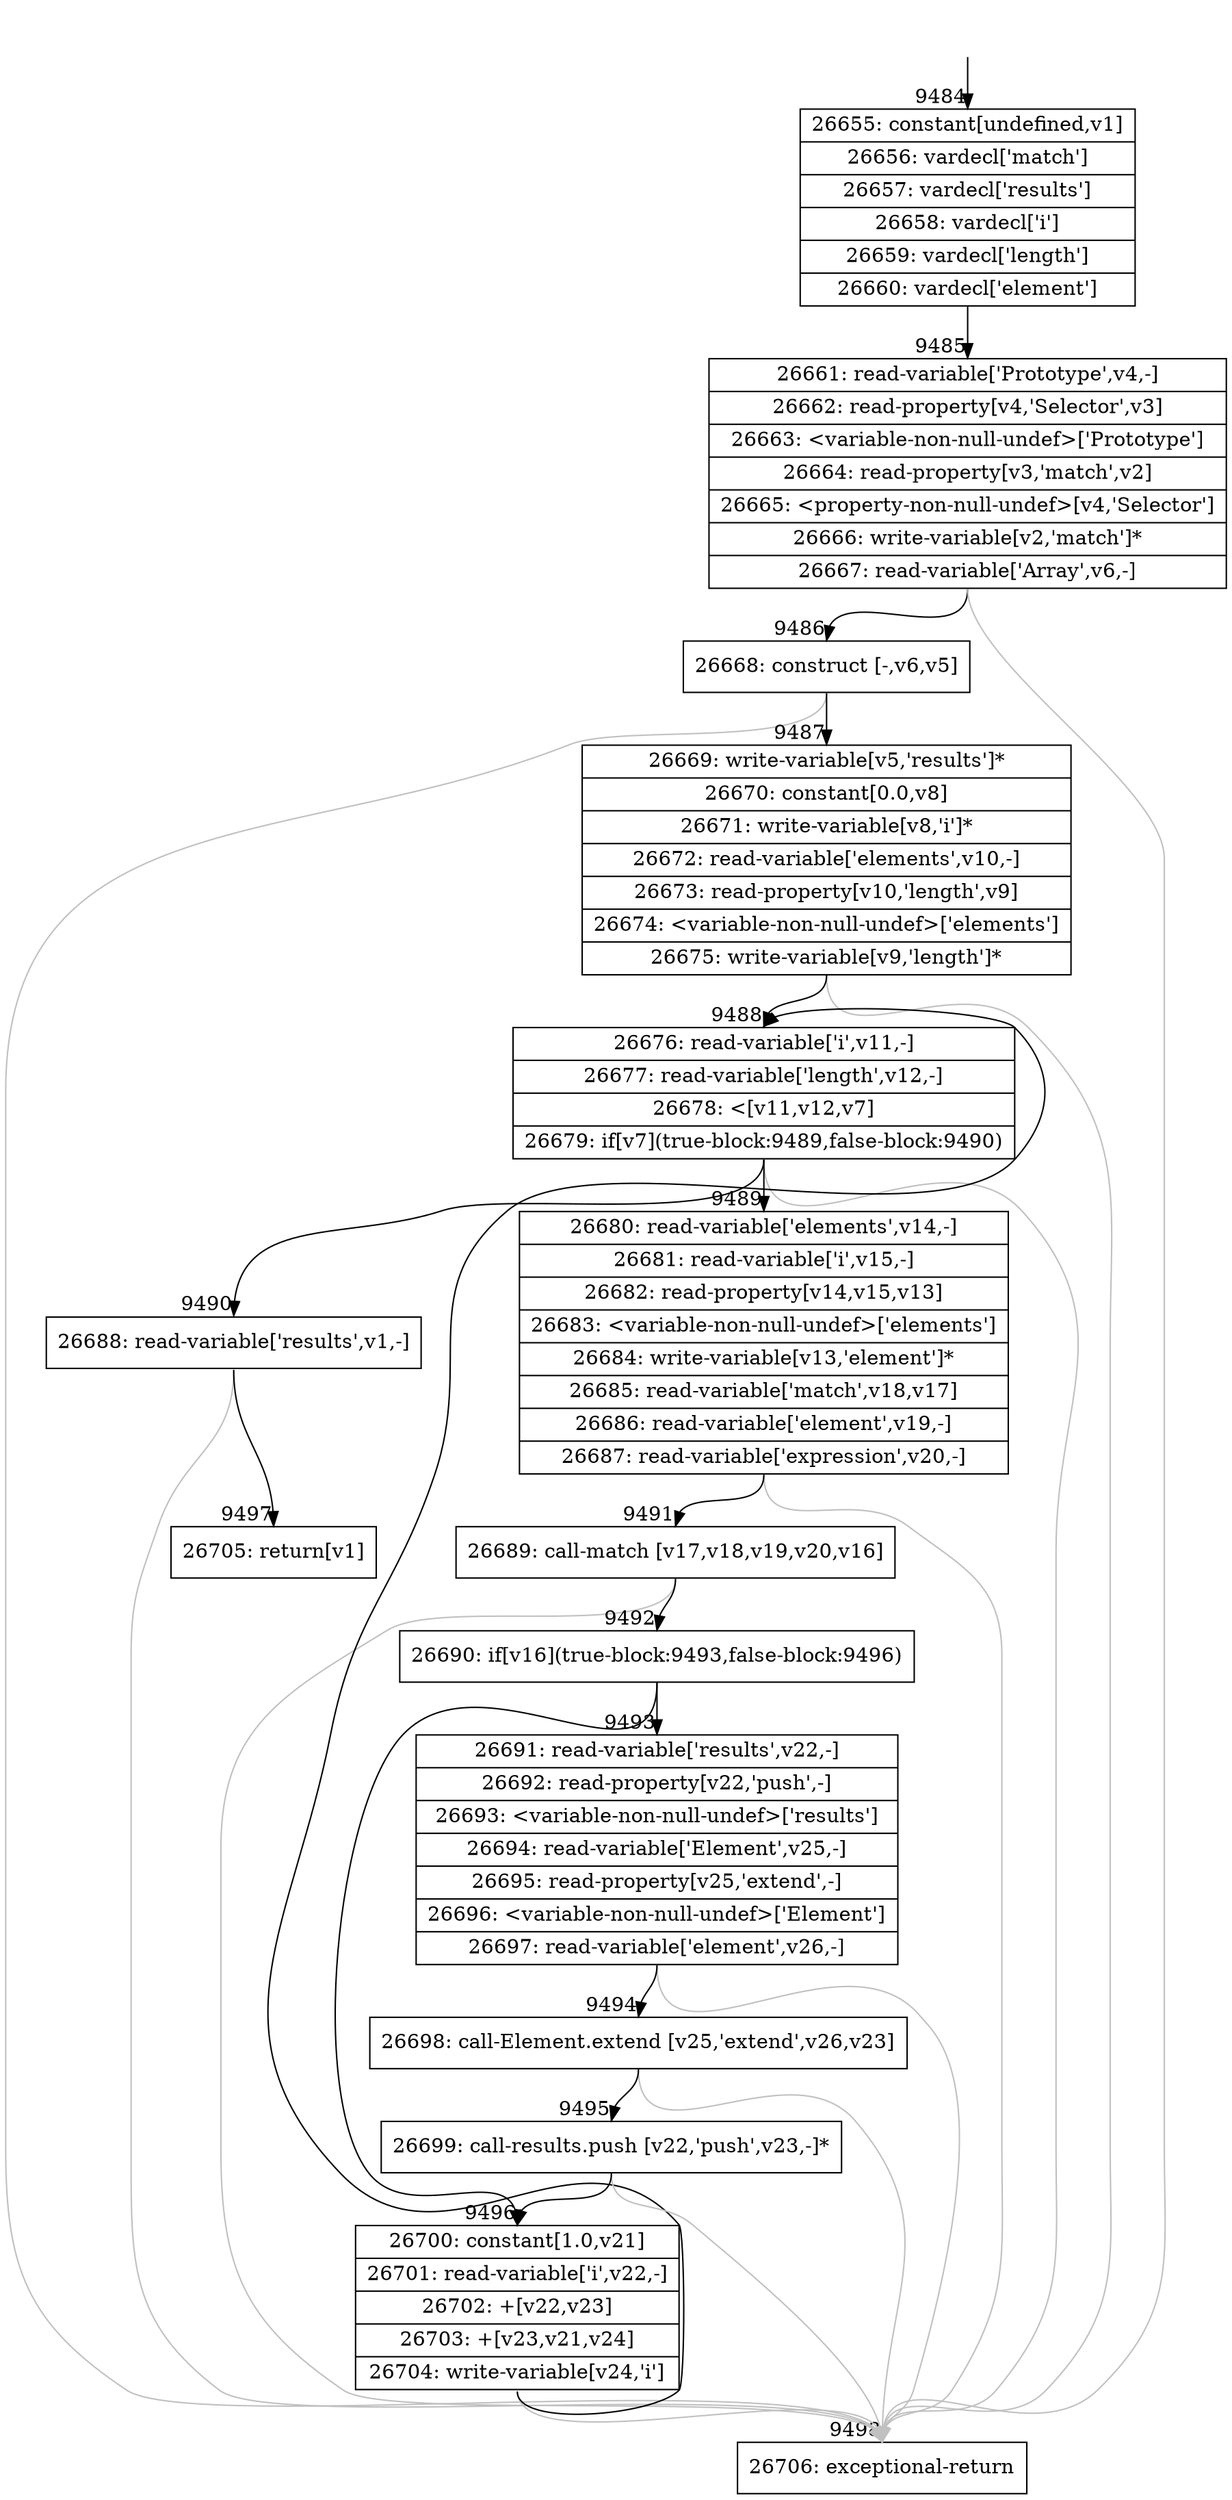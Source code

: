 digraph {
rankdir="TD"
BB_entry730[shape=none,label=""];
BB_entry730 -> BB9484 [tailport=s, headport=n, headlabel="    9484"]
BB9484 [shape=record label="{26655: constant[undefined,v1]|26656: vardecl['match']|26657: vardecl['results']|26658: vardecl['i']|26659: vardecl['length']|26660: vardecl['element']}" ] 
BB9484 -> BB9485 [tailport=s, headport=n, headlabel="      9485"]
BB9485 [shape=record label="{26661: read-variable['Prototype',v4,-]|26662: read-property[v4,'Selector',v3]|26663: \<variable-non-null-undef\>['Prototype']|26664: read-property[v3,'match',v2]|26665: \<property-non-null-undef\>[v4,'Selector']|26666: write-variable[v2,'match']*|26667: read-variable['Array',v6,-]}" ] 
BB9485 -> BB9486 [tailport=s, headport=n, headlabel="      9486"]
BB9485 -> BB9498 [tailport=s, headport=n, color=gray, headlabel="      9498"]
BB9486 [shape=record label="{26668: construct [-,v6,v5]}" ] 
BB9486 -> BB9487 [tailport=s, headport=n, headlabel="      9487"]
BB9486 -> BB9498 [tailport=s, headport=n, color=gray]
BB9487 [shape=record label="{26669: write-variable[v5,'results']*|26670: constant[0.0,v8]|26671: write-variable[v8,'i']*|26672: read-variable['elements',v10,-]|26673: read-property[v10,'length',v9]|26674: \<variable-non-null-undef\>['elements']|26675: write-variable[v9,'length']*}" ] 
BB9487 -> BB9488 [tailport=s, headport=n, headlabel="      9488"]
BB9487 -> BB9498 [tailport=s, headport=n, color=gray]
BB9488 [shape=record label="{26676: read-variable['i',v11,-]|26677: read-variable['length',v12,-]|26678: \<[v11,v12,v7]|26679: if[v7](true-block:9489,false-block:9490)}" ] 
BB9488 -> BB9489 [tailport=s, headport=n, headlabel="      9489"]
BB9488 -> BB9490 [tailport=s, headport=n, headlabel="      9490"]
BB9488 -> BB9498 [tailport=s, headport=n, color=gray]
BB9489 [shape=record label="{26680: read-variable['elements',v14,-]|26681: read-variable['i',v15,-]|26682: read-property[v14,v15,v13]|26683: \<variable-non-null-undef\>['elements']|26684: write-variable[v13,'element']*|26685: read-variable['match',v18,v17]|26686: read-variable['element',v19,-]|26687: read-variable['expression',v20,-]}" ] 
BB9489 -> BB9491 [tailport=s, headport=n, headlabel="      9491"]
BB9489 -> BB9498 [tailport=s, headport=n, color=gray]
BB9490 [shape=record label="{26688: read-variable['results',v1,-]}" ] 
BB9490 -> BB9497 [tailport=s, headport=n, headlabel="      9497"]
BB9490 -> BB9498 [tailport=s, headport=n, color=gray]
BB9491 [shape=record label="{26689: call-match [v17,v18,v19,v20,v16]}" ] 
BB9491 -> BB9492 [tailport=s, headport=n, headlabel="      9492"]
BB9491 -> BB9498 [tailport=s, headport=n, color=gray]
BB9492 [shape=record label="{26690: if[v16](true-block:9493,false-block:9496)}" ] 
BB9492 -> BB9493 [tailport=s, headport=n, headlabel="      9493"]
BB9492 -> BB9496 [tailport=s, headport=n, headlabel="      9496"]
BB9493 [shape=record label="{26691: read-variable['results',v22,-]|26692: read-property[v22,'push',-]|26693: \<variable-non-null-undef\>['results']|26694: read-variable['Element',v25,-]|26695: read-property[v25,'extend',-]|26696: \<variable-non-null-undef\>['Element']|26697: read-variable['element',v26,-]}" ] 
BB9493 -> BB9494 [tailport=s, headport=n, headlabel="      9494"]
BB9493 -> BB9498 [tailport=s, headport=n, color=gray]
BB9494 [shape=record label="{26698: call-Element.extend [v25,'extend',v26,v23]}" ] 
BB9494 -> BB9495 [tailport=s, headport=n, headlabel="      9495"]
BB9494 -> BB9498 [tailport=s, headport=n, color=gray]
BB9495 [shape=record label="{26699: call-results.push [v22,'push',v23,-]*}" ] 
BB9495 -> BB9496 [tailport=s, headport=n]
BB9495 -> BB9498 [tailport=s, headport=n, color=gray]
BB9496 [shape=record label="{26700: constant[1.0,v21]|26701: read-variable['i',v22,-]|26702: +[v22,v23]|26703: +[v23,v21,v24]|26704: write-variable[v24,'i']}" ] 
BB9496 -> BB9488 [tailport=s, headport=n]
BB9496 -> BB9498 [tailport=s, headport=n, color=gray]
BB9497 [shape=record label="{26705: return[v1]}" ] 
BB9498 [shape=record label="{26706: exceptional-return}" ] 
//#$~ 7491
}
